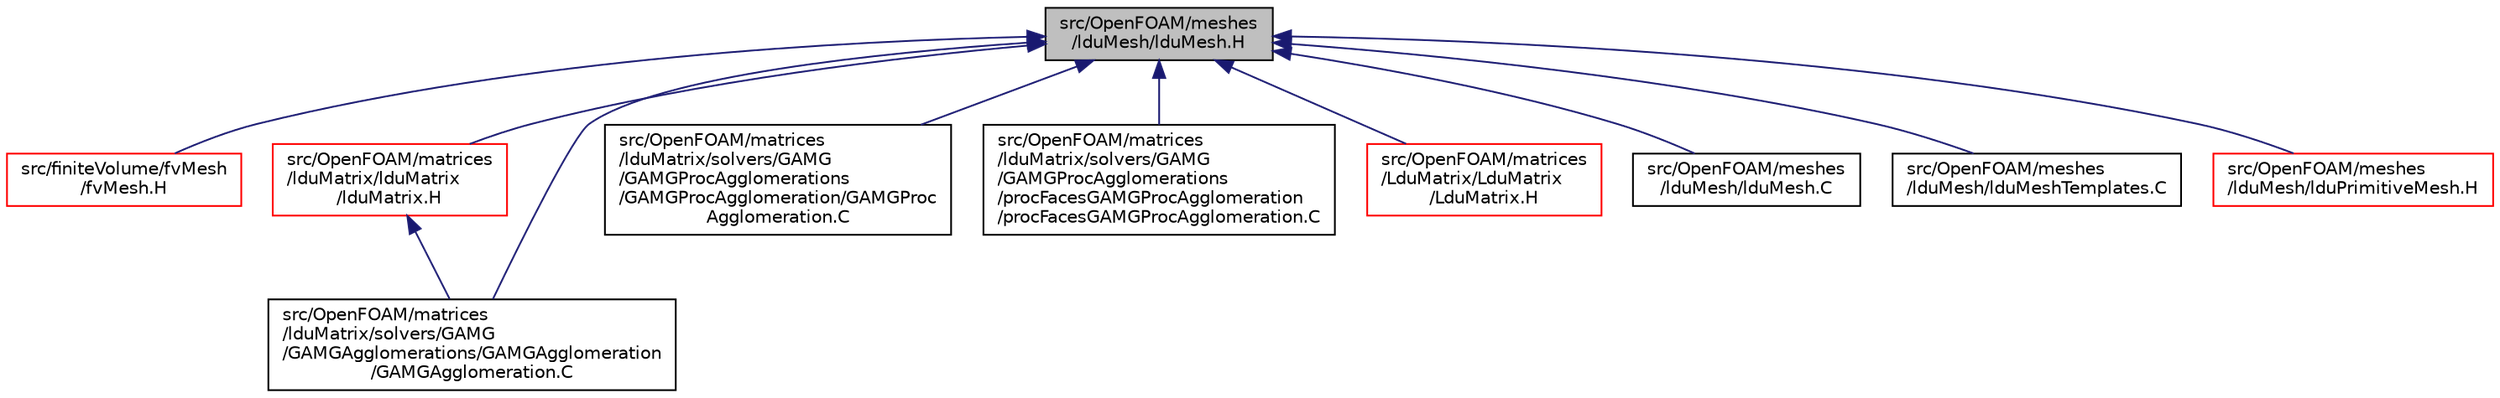 digraph "src/OpenFOAM/meshes/lduMesh/lduMesh.H"
{
  bgcolor="transparent";
  edge [fontname="Helvetica",fontsize="10",labelfontname="Helvetica",labelfontsize="10"];
  node [fontname="Helvetica",fontsize="10",shape=record];
  Node108 [label="src/OpenFOAM/meshes\l/lduMesh/lduMesh.H",height=0.2,width=0.4,color="black", fillcolor="grey75", style="filled", fontcolor="black"];
  Node108 -> Node109 [dir="back",color="midnightblue",fontsize="10",style="solid",fontname="Helvetica"];
  Node109 [label="src/finiteVolume/fvMesh\l/fvMesh.H",height=0.2,width=0.4,color="red",URL="$a03719.html"];
  Node108 -> Node1934 [dir="back",color="midnightblue",fontsize="10",style="solid",fontname="Helvetica"];
  Node1934 [label="src/OpenFOAM/matrices\l/lduMatrix/lduMatrix\l/lduMatrix.H",height=0.2,width=0.4,color="red",URL="$a11309.html"];
  Node1934 -> Node1976 [dir="back",color="midnightblue",fontsize="10",style="solid",fontname="Helvetica"];
  Node1976 [label="src/OpenFOAM/matrices\l/lduMatrix/solvers/GAMG\l/GAMGAgglomerations/GAMGAgglomeration\l/GAMGAgglomeration.C",height=0.2,width=0.4,color="black",URL="$a11438.html"];
  Node108 -> Node1976 [dir="back",color="midnightblue",fontsize="10",style="solid",fontname="Helvetica"];
  Node108 -> Node2004 [dir="back",color="midnightblue",fontsize="10",style="solid",fontname="Helvetica"];
  Node2004 [label="src/OpenFOAM/matrices\l/lduMatrix/solvers/GAMG\l/GAMGProcAgglomerations\l/GAMGProcAgglomeration/GAMGProc\lAgglomeration.C",height=0.2,width=0.4,color="black",URL="$a11462.html"];
  Node108 -> Node2005 [dir="back",color="midnightblue",fontsize="10",style="solid",fontname="Helvetica"];
  Node2005 [label="src/OpenFOAM/matrices\l/lduMatrix/solvers/GAMG\l/GAMGProcAgglomerations\l/procFacesGAMGProcAgglomeration\l/procFacesGAMGProcAgglomeration.C",height=0.2,width=0.4,color="black",URL="$a11486.html"];
  Node108 -> Node2006 [dir="back",color="midnightblue",fontsize="10",style="solid",fontname="Helvetica"];
  Node2006 [label="src/OpenFOAM/matrices\l/LduMatrix/LduMatrix\l/LduMatrix.H",height=0.2,width=0.4,color="red",URL="$a11609.html"];
  Node108 -> Node2032 [dir="back",color="midnightblue",fontsize="10",style="solid",fontname="Helvetica"];
  Node2032 [label="src/OpenFOAM/meshes\l/lduMesh/lduMesh.C",height=0.2,width=0.4,color="black",URL="$a11909.html"];
  Node108 -> Node2033 [dir="back",color="midnightblue",fontsize="10",style="solid",fontname="Helvetica"];
  Node2033 [label="src/OpenFOAM/meshes\l/lduMesh/lduMeshTemplates.C",height=0.2,width=0.4,color="black",URL="$a11915.html"];
  Node108 -> Node2034 [dir="back",color="midnightblue",fontsize="10",style="solid",fontname="Helvetica"];
  Node2034 [label="src/OpenFOAM/meshes\l/lduMesh/lduPrimitiveMesh.H",height=0.2,width=0.4,color="red",URL="$a11921.html"];
}
